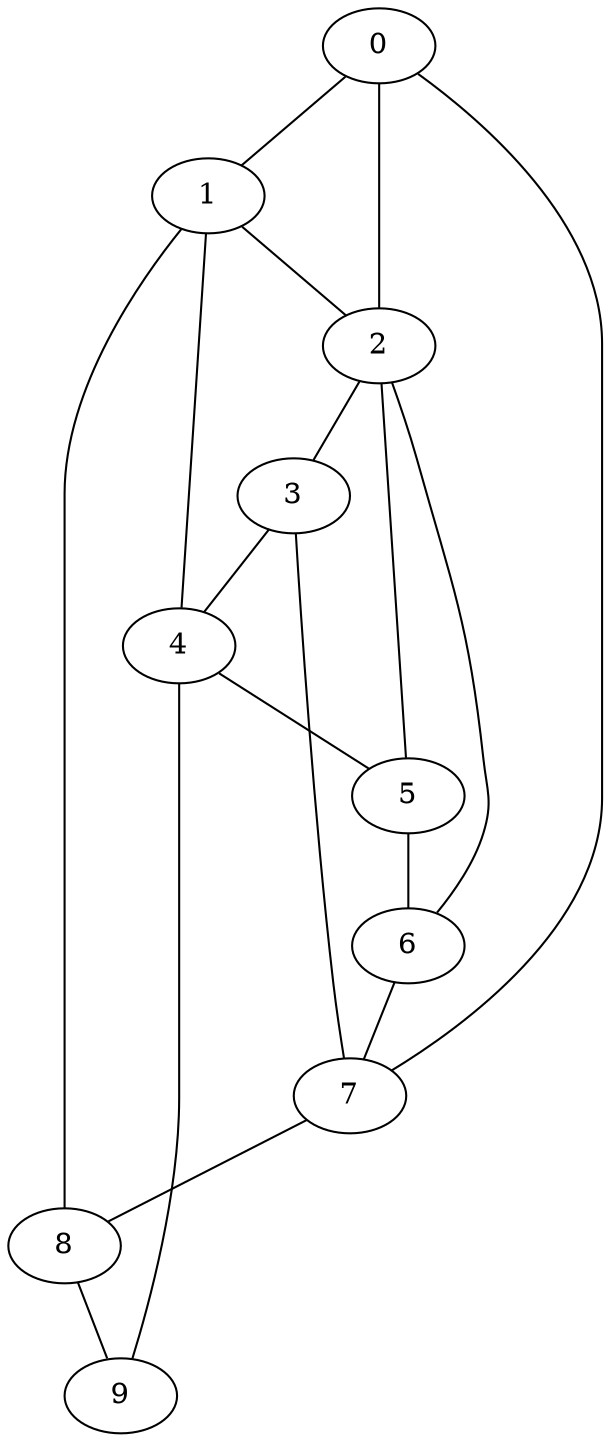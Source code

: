 
graph graphname {
    0 -- 1
0 -- 7
0 -- 2
1 -- 2
1 -- 8
1 -- 4
2 -- 3
2 -- 6
2 -- 5
3 -- 4
3 -- 7
4 -- 5
4 -- 9
5 -- 6
6 -- 7
7 -- 8
8 -- 9

}
